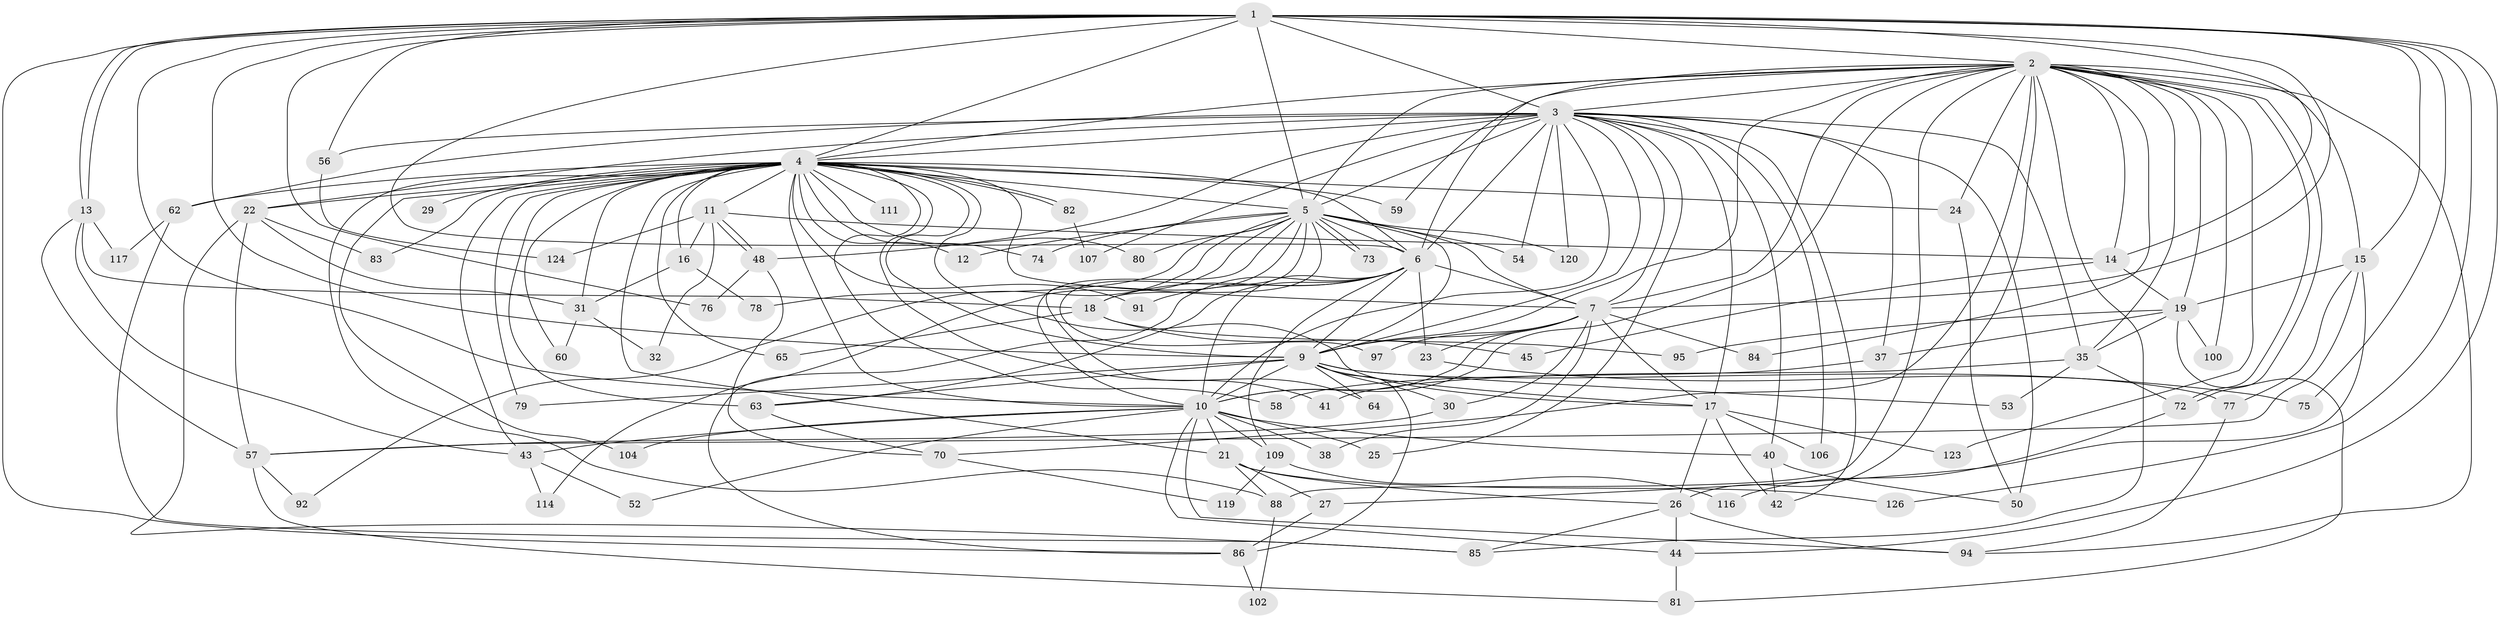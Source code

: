 // Generated by graph-tools (version 1.1) at 2025/51/02/27/25 19:51:44]
// undirected, 89 vertices, 219 edges
graph export_dot {
graph [start="1"]
  node [color=gray90,style=filled];
  1 [super="+34"];
  2 [super="+113"];
  3 [super="+125"];
  4 [super="+8"];
  5 [super="+47"];
  6 [super="+101"];
  7 [super="+93"];
  9 [super="+36"];
  10 [super="+20"];
  11 [super="+71"];
  12;
  13;
  14 [super="+33"];
  15 [super="+28"];
  16;
  17 [super="+89"];
  18 [super="+51"];
  19 [super="+39"];
  21 [super="+118"];
  22 [super="+46"];
  23;
  24;
  25;
  26 [super="+105"];
  27 [super="+99"];
  29;
  30 [super="+67"];
  31;
  32;
  35 [super="+61"];
  37;
  38;
  40 [super="+87"];
  41;
  42;
  43 [super="+121"];
  44 [super="+55"];
  45;
  48 [super="+49"];
  50 [super="+68"];
  52;
  53;
  54;
  56;
  57 [super="+69"];
  58;
  59;
  60;
  62 [super="+110"];
  63 [super="+66"];
  64;
  65 [super="+112"];
  70 [super="+90"];
  72 [super="+103"];
  73;
  74;
  75;
  76;
  77;
  78;
  79;
  80;
  81 [super="+115"];
  82;
  83;
  84;
  85 [super="+98"];
  86 [super="+108"];
  88 [super="+96"];
  91;
  92;
  94 [super="+122"];
  95;
  97;
  100;
  102;
  104;
  106;
  107;
  109;
  111;
  114;
  116;
  117;
  119;
  120;
  123;
  124;
  126;
  1 -- 2;
  1 -- 3 [weight=3];
  1 -- 4 [weight=2];
  1 -- 5 [weight=2];
  1 -- 6;
  1 -- 7;
  1 -- 9;
  1 -- 10;
  1 -- 13;
  1 -- 13;
  1 -- 15;
  1 -- 44;
  1 -- 56;
  1 -- 75;
  1 -- 76;
  1 -- 126;
  1 -- 14;
  1 -- 86;
  2 -- 3;
  2 -- 4 [weight=2];
  2 -- 5;
  2 -- 6;
  2 -- 7;
  2 -- 9;
  2 -- 10;
  2 -- 14;
  2 -- 15;
  2 -- 19 [weight=2];
  2 -- 24;
  2 -- 26;
  2 -- 35;
  2 -- 59;
  2 -- 70;
  2 -- 72;
  2 -- 72;
  2 -- 84;
  2 -- 85;
  2 -- 100;
  2 -- 123;
  2 -- 94;
  2 -- 88;
  3 -- 4 [weight=2];
  3 -- 5;
  3 -- 6;
  3 -- 7;
  3 -- 9;
  3 -- 10;
  3 -- 17;
  3 -- 22;
  3 -- 25;
  3 -- 37;
  3 -- 40;
  3 -- 42;
  3 -- 50;
  3 -- 54;
  3 -- 56;
  3 -- 62;
  3 -- 106;
  3 -- 107;
  3 -- 120;
  3 -- 35;
  3 -- 48;
  4 -- 5 [weight=2];
  4 -- 6 [weight=2];
  4 -- 7 [weight=2];
  4 -- 9 [weight=2];
  4 -- 10 [weight=3];
  4 -- 11 [weight=3];
  4 -- 12;
  4 -- 16;
  4 -- 17;
  4 -- 22;
  4 -- 29 [weight=2];
  4 -- 58;
  4 -- 59;
  4 -- 62;
  4 -- 63;
  4 -- 74;
  4 -- 80;
  4 -- 82;
  4 -- 82;
  4 -- 83;
  4 -- 88;
  4 -- 104;
  4 -- 65 [weight=2];
  4 -- 79;
  4 -- 21 [weight=2];
  4 -- 24;
  4 -- 91;
  4 -- 31;
  4 -- 41;
  4 -- 111;
  4 -- 60;
  4 -- 43;
  5 -- 6;
  5 -- 7 [weight=2];
  5 -- 9;
  5 -- 10;
  5 -- 12;
  5 -- 18;
  5 -- 54;
  5 -- 64;
  5 -- 73;
  5 -- 73;
  5 -- 74;
  5 -- 80;
  5 -- 92;
  5 -- 114;
  5 -- 120;
  5 -- 97;
  5 -- 78;
  6 -- 7;
  6 -- 9;
  6 -- 10 [weight=2];
  6 -- 23;
  6 -- 86;
  6 -- 91;
  6 -- 109;
  6 -- 18;
  6 -- 63;
  7 -- 9;
  7 -- 10;
  7 -- 23;
  7 -- 30;
  7 -- 38;
  7 -- 84;
  7 -- 97;
  7 -- 17;
  9 -- 10;
  9 -- 30;
  9 -- 53;
  9 -- 63;
  9 -- 64;
  9 -- 86;
  9 -- 77;
  9 -- 17;
  9 -- 79;
  10 -- 21;
  10 -- 25;
  10 -- 38;
  10 -- 40;
  10 -- 43;
  10 -- 52;
  10 -- 104;
  10 -- 109;
  10 -- 44;
  10 -- 94;
  11 -- 14;
  11 -- 16;
  11 -- 32;
  11 -- 48;
  11 -- 48;
  11 -- 124;
  13 -- 18;
  13 -- 43;
  13 -- 57;
  13 -- 117;
  14 -- 19;
  14 -- 45;
  15 -- 27;
  15 -- 77;
  15 -- 57;
  15 -- 19;
  16 -- 31;
  16 -- 78;
  17 -- 42;
  17 -- 106;
  17 -- 26;
  17 -- 123;
  18 -- 45;
  18 -- 95;
  18 -- 65;
  19 -- 35;
  19 -- 37;
  19 -- 81;
  19 -- 95;
  19 -- 100;
  21 -- 26;
  21 -- 27;
  21 -- 88;
  21 -- 126;
  22 -- 83;
  22 -- 85;
  22 -- 57;
  22 -- 31;
  23 -- 75;
  24 -- 50;
  26 -- 44;
  26 -- 94;
  26 -- 85;
  27 -- 86;
  30 -- 57;
  31 -- 32;
  31 -- 60;
  35 -- 41;
  35 -- 53;
  35 -- 72;
  37 -- 58;
  40 -- 50;
  40 -- 42;
  43 -- 52;
  43 -- 114;
  44 -- 81;
  48 -- 76;
  48 -- 70;
  56 -- 124;
  57 -- 81;
  57 -- 92;
  62 -- 117;
  62 -- 85;
  63 -- 70;
  70 -- 119;
  72 -- 116;
  77 -- 94;
  82 -- 107;
  86 -- 102;
  88 -- 102;
  109 -- 116;
  109 -- 119;
}
